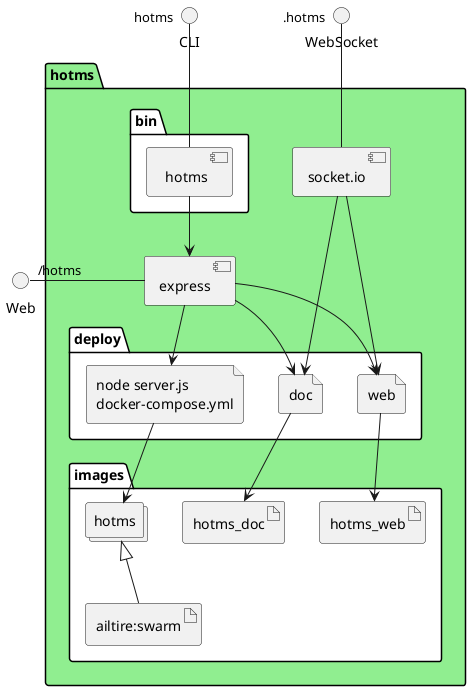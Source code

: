 @startuml
  interface CLI
  interface Web
  interface WebSocket
package "hotms" #lightgreen {
  component express as REST
  component socket.io as socket
  folder bin #ffffff {
    component " hotms" as binName
  }
  binName --> REST

  folder deploy #ffffff {
      file "node server.js\ndocker-compose.yml" as hotms_container
      REST --> hotms_container

  
    file "web" as web_container
    REST --> web_container
    socket ---> web_container
  
    file "doc" as doc_container
    REST --> doc_container
    socket ---> doc_container
  
  }
  folder images #ffffff {
    collections "hotms" as hotmsimage
    artifact "ailtire:swarm" as ailtireswarm
    hotmsimage <|-- ailtireswarm
    hotms_container --> hotmsimage

  
      artifact "hotms_web" as hotms_web
      web_container --> hotms_web
    
      artifact "hotms_doc" as hotms_doc
      doc_container --> hotms_doc
    
  }
}
CLI " hotms" -- binName
Web "/hotms" - REST
WebSocket ".hotms" -- socket

@enduml
